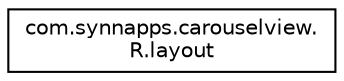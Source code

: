 digraph "Graphical Class Hierarchy"
{
 // INTERACTIVE_SVG=YES
 // LATEX_PDF_SIZE
  edge [fontname="Helvetica",fontsize="10",labelfontname="Helvetica",labelfontsize="10"];
  node [fontname="Helvetica",fontsize="10",shape=record];
  rankdir="LR";
  Node0 [label="com.synnapps.carouselview.\lR.layout",height=0.2,width=0.4,color="black", fillcolor="white", style="filled",URL="$classcom_1_1synnapps_1_1carouselview_1_1_r_1_1layout.html",tooltip=" "];
}
